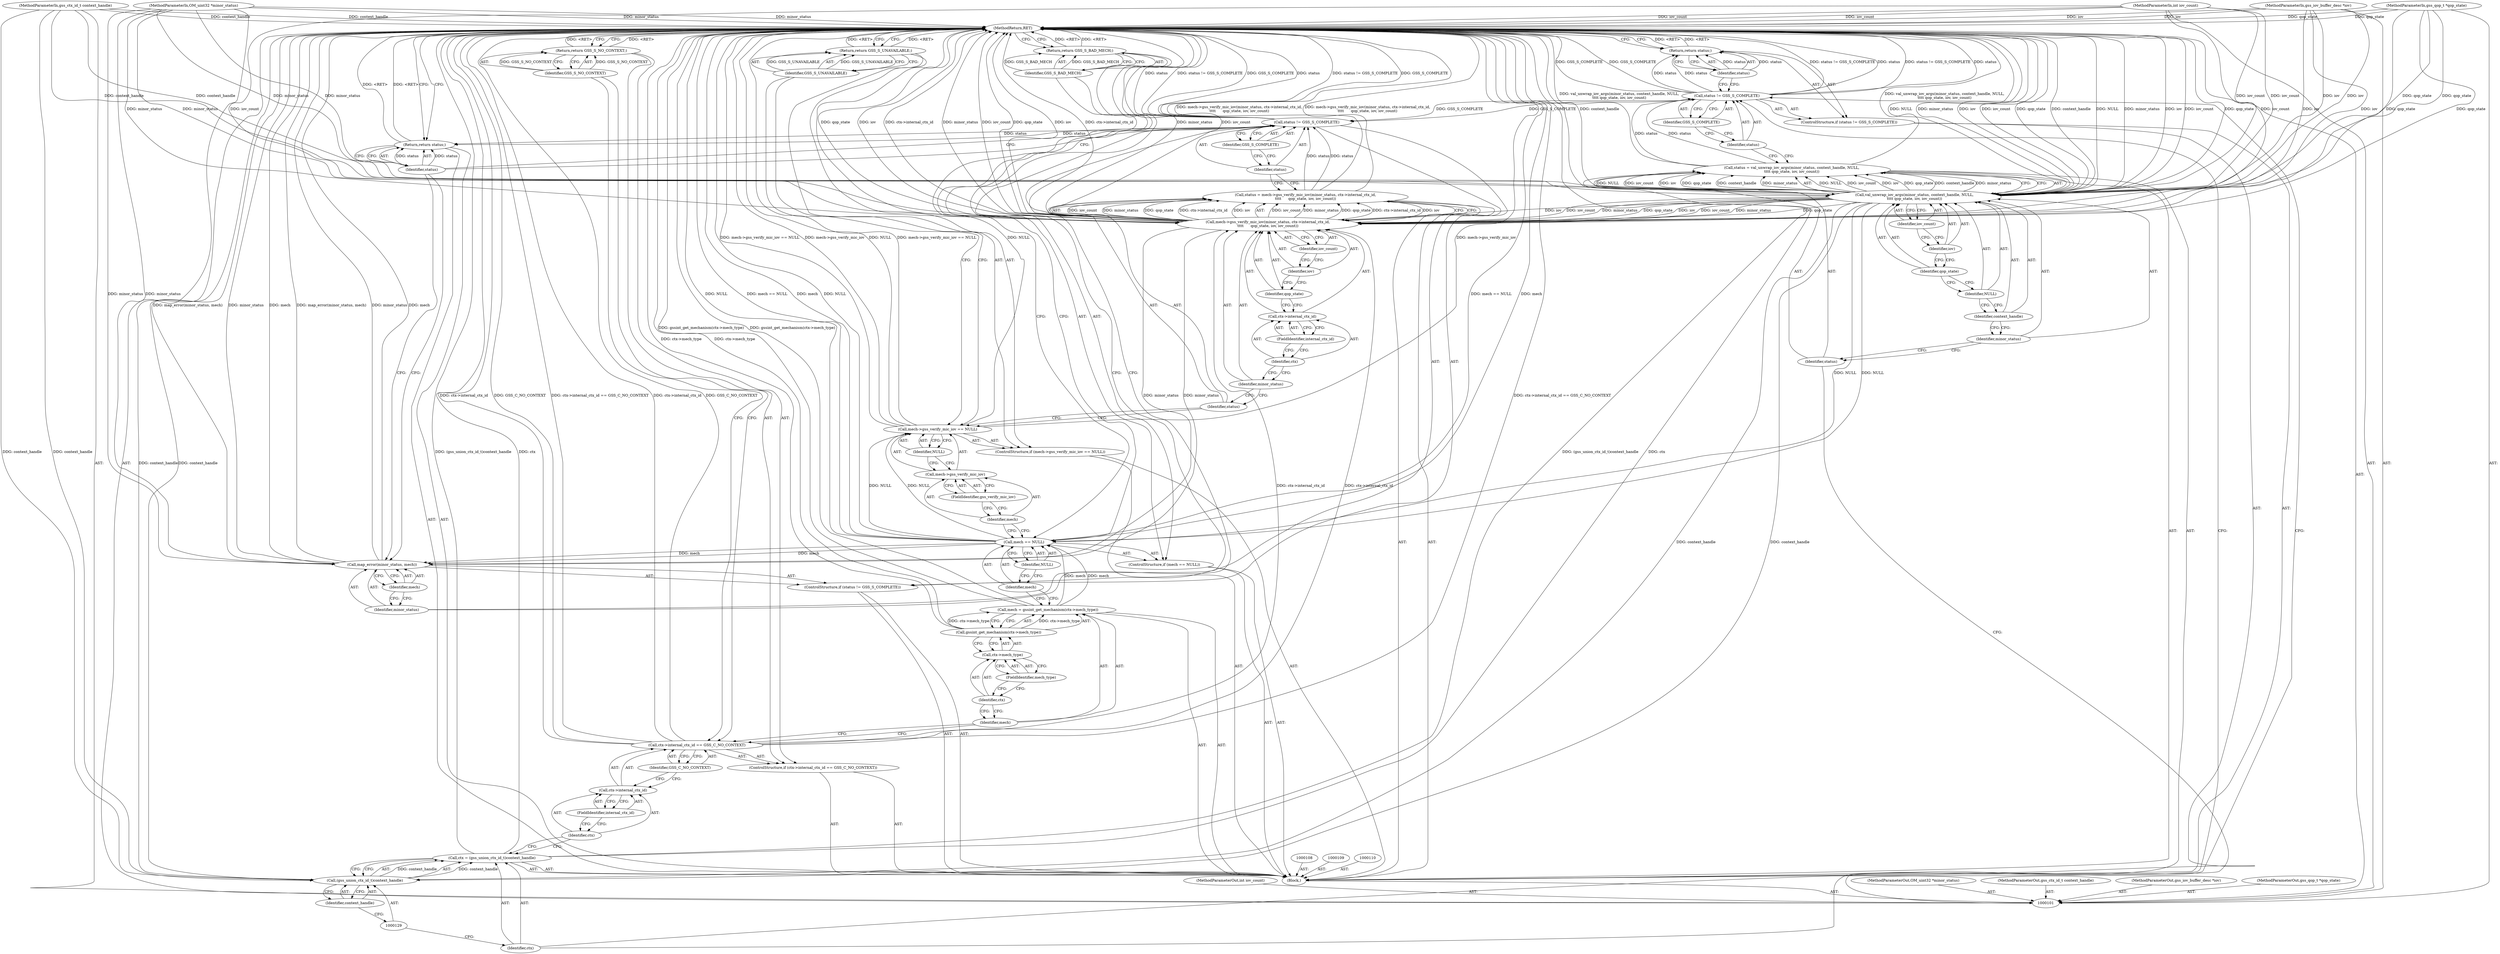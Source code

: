 digraph "0_krb5_56f7b1bc95a2a3eeb420e069e7655fb181ade5cf_14" {
"1000178" [label="(MethodReturn,RET)"];
"1000102" [label="(MethodParameterIn,OM_uint32 *minor_status)"];
"1000241" [label="(MethodParameterOut,OM_uint32 *minor_status)"];
"1000103" [label="(MethodParameterIn,gss_ctx_id_t context_handle)"];
"1000242" [label="(MethodParameterOut,gss_ctx_id_t context_handle)"];
"1000118" [label="(Identifier,iov)"];
"1000119" [label="(Identifier,iov_count)"];
"1000117" [label="(Identifier,qop_state)"];
"1000123" [label="(Identifier,GSS_S_COMPLETE)"];
"1000120" [label="(ControlStructure,if (status != GSS_S_COMPLETE))"];
"1000121" [label="(Call,status != GSS_S_COMPLETE)"];
"1000122" [label="(Identifier,status)"];
"1000124" [label="(Return,return status;)"];
"1000125" [label="(Identifier,status)"];
"1000128" [label="(Call,(gss_union_ctx_id_t)context_handle)"];
"1000130" [label="(Identifier,context_handle)"];
"1000126" [label="(Call,ctx = (gss_union_ctx_id_t)context_handle)"];
"1000127" [label="(Identifier,ctx)"];
"1000135" [label="(FieldIdentifier,internal_ctx_id)"];
"1000136" [label="(Identifier,GSS_C_NO_CONTEXT)"];
"1000131" [label="(ControlStructure,if (ctx->internal_ctx_id == GSS_C_NO_CONTEXT))"];
"1000132" [label="(Call,ctx->internal_ctx_id == GSS_C_NO_CONTEXT)"];
"1000133" [label="(Call,ctx->internal_ctx_id)"];
"1000134" [label="(Identifier,ctx)"];
"1000137" [label="(Return,return GSS_S_NO_CONTEXT;)"];
"1000138" [label="(Identifier,GSS_S_NO_CONTEXT)"];
"1000141" [label="(Call,gssint_get_mechanism(ctx->mech_type))"];
"1000142" [label="(Call,ctx->mech_type)"];
"1000143" [label="(Identifier,ctx)"];
"1000144" [label="(FieldIdentifier,mech_type)"];
"1000139" [label="(Call,mech = gssint_get_mechanism(ctx->mech_type))"];
"1000140" [label="(Identifier,mech)"];
"1000148" [label="(Identifier,NULL)"];
"1000145" [label="(ControlStructure,if (mech == NULL))"];
"1000146" [label="(Call,mech == NULL)"];
"1000147" [label="(Identifier,mech)"];
"1000105" [label="(MethodParameterIn,gss_iov_buffer_desc *iov)"];
"1000244" [label="(MethodParameterOut,gss_iov_buffer_desc *iov)"];
"1000104" [label="(MethodParameterIn,gss_qop_t *qop_state)"];
"1000243" [label="(MethodParameterOut,gss_qop_t *qop_state)"];
"1000149" [label="(Return,return GSS_S_BAD_MECH;)"];
"1000150" [label="(Identifier,GSS_S_BAD_MECH)"];
"1000155" [label="(FieldIdentifier,gss_verify_mic_iov)"];
"1000156" [label="(Identifier,NULL)"];
"1000151" [label="(ControlStructure,if (mech->gss_verify_mic_iov == NULL))"];
"1000152" [label="(Call,mech->gss_verify_mic_iov == NULL)"];
"1000153" [label="(Call,mech->gss_verify_mic_iov)"];
"1000154" [label="(Identifier,mech)"];
"1000157" [label="(Return,return GSS_S_UNAVAILABLE;)"];
"1000158" [label="(Identifier,GSS_S_UNAVAILABLE)"];
"1000161" [label="(Call,mech->gss_verify_mic_iov(minor_status, ctx->internal_ctx_id,\n\t\t\t\t      qop_state, iov, iov_count))"];
"1000162" [label="(Identifier,minor_status)"];
"1000159" [label="(Call,status = mech->gss_verify_mic_iov(minor_status, ctx->internal_ctx_id,\n\t\t\t\t      qop_state, iov, iov_count))"];
"1000160" [label="(Identifier,status)"];
"1000163" [label="(Call,ctx->internal_ctx_id)"];
"1000164" [label="(Identifier,ctx)"];
"1000165" [label="(FieldIdentifier,internal_ctx_id)"];
"1000166" [label="(Identifier,qop_state)"];
"1000167" [label="(Identifier,iov)"];
"1000168" [label="(Identifier,iov_count)"];
"1000172" [label="(Identifier,GSS_S_COMPLETE)"];
"1000169" [label="(ControlStructure,if (status != GSS_S_COMPLETE))"];
"1000170" [label="(Call,status != GSS_S_COMPLETE)"];
"1000171" [label="(Identifier,status)"];
"1000173" [label="(Call,map_error(minor_status, mech))"];
"1000174" [label="(Identifier,minor_status)"];
"1000175" [label="(Identifier,mech)"];
"1000177" [label="(Identifier,status)"];
"1000176" [label="(Return,return status;)"];
"1000106" [label="(MethodParameterIn,int iov_count)"];
"1000245" [label="(MethodParameterOut,int iov_count)"];
"1000107" [label="(Block,)"];
"1000113" [label="(Call,val_unwrap_iov_args(minor_status, context_handle, NULL,\n\t\t\t\t qop_state, iov, iov_count))"];
"1000114" [label="(Identifier,minor_status)"];
"1000111" [label="(Call,status = val_unwrap_iov_args(minor_status, context_handle, NULL,\n\t\t\t\t qop_state, iov, iov_count))"];
"1000112" [label="(Identifier,status)"];
"1000115" [label="(Identifier,context_handle)"];
"1000116" [label="(Identifier,NULL)"];
"1000178" -> "1000101"  [label="AST: "];
"1000178" -> "1000124"  [label="CFG: "];
"1000178" -> "1000137"  [label="CFG: "];
"1000178" -> "1000149"  [label="CFG: "];
"1000178" -> "1000157"  [label="CFG: "];
"1000178" -> "1000176"  [label="CFG: "];
"1000149" -> "1000178"  [label="DDG: <RET>"];
"1000104" -> "1000178"  [label="DDG: qop_state"];
"1000105" -> "1000178"  [label="DDG: iov"];
"1000113" -> "1000178"  [label="DDG: minor_status"];
"1000113" -> "1000178"  [label="DDG: iov"];
"1000113" -> "1000178"  [label="DDG: iov_count"];
"1000113" -> "1000178"  [label="DDG: qop_state"];
"1000113" -> "1000178"  [label="DDG: context_handle"];
"1000113" -> "1000178"  [label="DDG: NULL"];
"1000146" -> "1000178"  [label="DDG: NULL"];
"1000146" -> "1000178"  [label="DDG: mech == NULL"];
"1000146" -> "1000178"  [label="DDG: mech"];
"1000170" -> "1000178"  [label="DDG: status != GSS_S_COMPLETE"];
"1000170" -> "1000178"  [label="DDG: GSS_S_COMPLETE"];
"1000170" -> "1000178"  [label="DDG: status"];
"1000161" -> "1000178"  [label="DDG: iov_count"];
"1000161" -> "1000178"  [label="DDG: qop_state"];
"1000161" -> "1000178"  [label="DDG: iov"];
"1000161" -> "1000178"  [label="DDG: ctx->internal_ctx_id"];
"1000161" -> "1000178"  [label="DDG: minor_status"];
"1000128" -> "1000178"  [label="DDG: context_handle"];
"1000141" -> "1000178"  [label="DDG: ctx->mech_type"];
"1000121" -> "1000178"  [label="DDG: GSS_S_COMPLETE"];
"1000121" -> "1000178"  [label="DDG: status != GSS_S_COMPLETE"];
"1000121" -> "1000178"  [label="DDG: status"];
"1000132" -> "1000178"  [label="DDG: ctx->internal_ctx_id == GSS_C_NO_CONTEXT"];
"1000132" -> "1000178"  [label="DDG: ctx->internal_ctx_id"];
"1000132" -> "1000178"  [label="DDG: GSS_C_NO_CONTEXT"];
"1000139" -> "1000178"  [label="DDG: gssint_get_mechanism(ctx->mech_type)"];
"1000152" -> "1000178"  [label="DDG: mech->gss_verify_mic_iov == NULL"];
"1000152" -> "1000178"  [label="DDG: mech->gss_verify_mic_iov"];
"1000152" -> "1000178"  [label="DDG: NULL"];
"1000103" -> "1000178"  [label="DDG: context_handle"];
"1000126" -> "1000178"  [label="DDG: ctx"];
"1000126" -> "1000178"  [label="DDG: (gss_union_ctx_id_t)context_handle"];
"1000102" -> "1000178"  [label="DDG: minor_status"];
"1000111" -> "1000178"  [label="DDG: val_unwrap_iov_args(minor_status, context_handle, NULL,\n\t\t\t\t qop_state, iov, iov_count)"];
"1000173" -> "1000178"  [label="DDG: map_error(minor_status, mech)"];
"1000173" -> "1000178"  [label="DDG: minor_status"];
"1000173" -> "1000178"  [label="DDG: mech"];
"1000159" -> "1000178"  [label="DDG: mech->gss_verify_mic_iov(minor_status, ctx->internal_ctx_id,\n\t\t\t\t      qop_state, iov, iov_count)"];
"1000106" -> "1000178"  [label="DDG: iov_count"];
"1000124" -> "1000178"  [label="DDG: <RET>"];
"1000137" -> "1000178"  [label="DDG: <RET>"];
"1000176" -> "1000178"  [label="DDG: <RET>"];
"1000157" -> "1000178"  [label="DDG: <RET>"];
"1000102" -> "1000101"  [label="AST: "];
"1000102" -> "1000178"  [label="DDG: minor_status"];
"1000102" -> "1000113"  [label="DDG: minor_status"];
"1000102" -> "1000161"  [label="DDG: minor_status"];
"1000102" -> "1000173"  [label="DDG: minor_status"];
"1000241" -> "1000101"  [label="AST: "];
"1000103" -> "1000101"  [label="AST: "];
"1000103" -> "1000178"  [label="DDG: context_handle"];
"1000103" -> "1000113"  [label="DDG: context_handle"];
"1000103" -> "1000128"  [label="DDG: context_handle"];
"1000242" -> "1000101"  [label="AST: "];
"1000118" -> "1000113"  [label="AST: "];
"1000118" -> "1000117"  [label="CFG: "];
"1000119" -> "1000118"  [label="CFG: "];
"1000119" -> "1000113"  [label="AST: "];
"1000119" -> "1000118"  [label="CFG: "];
"1000113" -> "1000119"  [label="CFG: "];
"1000117" -> "1000113"  [label="AST: "];
"1000117" -> "1000116"  [label="CFG: "];
"1000118" -> "1000117"  [label="CFG: "];
"1000123" -> "1000121"  [label="AST: "];
"1000123" -> "1000122"  [label="CFG: "];
"1000121" -> "1000123"  [label="CFG: "];
"1000120" -> "1000107"  [label="AST: "];
"1000121" -> "1000120"  [label="AST: "];
"1000124" -> "1000120"  [label="AST: "];
"1000121" -> "1000120"  [label="AST: "];
"1000121" -> "1000123"  [label="CFG: "];
"1000122" -> "1000121"  [label="AST: "];
"1000123" -> "1000121"  [label="AST: "];
"1000125" -> "1000121"  [label="CFG: "];
"1000127" -> "1000121"  [label="CFG: "];
"1000121" -> "1000178"  [label="DDG: GSS_S_COMPLETE"];
"1000121" -> "1000178"  [label="DDG: status != GSS_S_COMPLETE"];
"1000121" -> "1000178"  [label="DDG: status"];
"1000111" -> "1000121"  [label="DDG: status"];
"1000121" -> "1000124"  [label="DDG: status"];
"1000121" -> "1000170"  [label="DDG: GSS_S_COMPLETE"];
"1000122" -> "1000121"  [label="AST: "];
"1000122" -> "1000111"  [label="CFG: "];
"1000123" -> "1000122"  [label="CFG: "];
"1000124" -> "1000120"  [label="AST: "];
"1000124" -> "1000125"  [label="CFG: "];
"1000125" -> "1000124"  [label="AST: "];
"1000178" -> "1000124"  [label="CFG: "];
"1000124" -> "1000178"  [label="DDG: <RET>"];
"1000125" -> "1000124"  [label="DDG: status"];
"1000121" -> "1000124"  [label="DDG: status"];
"1000125" -> "1000124"  [label="AST: "];
"1000125" -> "1000121"  [label="CFG: "];
"1000124" -> "1000125"  [label="CFG: "];
"1000125" -> "1000124"  [label="DDG: status"];
"1000128" -> "1000126"  [label="AST: "];
"1000128" -> "1000130"  [label="CFG: "];
"1000129" -> "1000128"  [label="AST: "];
"1000130" -> "1000128"  [label="AST: "];
"1000126" -> "1000128"  [label="CFG: "];
"1000128" -> "1000178"  [label="DDG: context_handle"];
"1000128" -> "1000126"  [label="DDG: context_handle"];
"1000113" -> "1000128"  [label="DDG: context_handle"];
"1000103" -> "1000128"  [label="DDG: context_handle"];
"1000130" -> "1000128"  [label="AST: "];
"1000130" -> "1000129"  [label="CFG: "];
"1000128" -> "1000130"  [label="CFG: "];
"1000126" -> "1000107"  [label="AST: "];
"1000126" -> "1000128"  [label="CFG: "];
"1000127" -> "1000126"  [label="AST: "];
"1000128" -> "1000126"  [label="AST: "];
"1000134" -> "1000126"  [label="CFG: "];
"1000126" -> "1000178"  [label="DDG: ctx"];
"1000126" -> "1000178"  [label="DDG: (gss_union_ctx_id_t)context_handle"];
"1000128" -> "1000126"  [label="DDG: context_handle"];
"1000127" -> "1000126"  [label="AST: "];
"1000127" -> "1000121"  [label="CFG: "];
"1000129" -> "1000127"  [label="CFG: "];
"1000135" -> "1000133"  [label="AST: "];
"1000135" -> "1000134"  [label="CFG: "];
"1000133" -> "1000135"  [label="CFG: "];
"1000136" -> "1000132"  [label="AST: "];
"1000136" -> "1000133"  [label="CFG: "];
"1000132" -> "1000136"  [label="CFG: "];
"1000131" -> "1000107"  [label="AST: "];
"1000132" -> "1000131"  [label="AST: "];
"1000137" -> "1000131"  [label="AST: "];
"1000132" -> "1000131"  [label="AST: "];
"1000132" -> "1000136"  [label="CFG: "];
"1000133" -> "1000132"  [label="AST: "];
"1000136" -> "1000132"  [label="AST: "];
"1000138" -> "1000132"  [label="CFG: "];
"1000140" -> "1000132"  [label="CFG: "];
"1000132" -> "1000178"  [label="DDG: ctx->internal_ctx_id == GSS_C_NO_CONTEXT"];
"1000132" -> "1000178"  [label="DDG: ctx->internal_ctx_id"];
"1000132" -> "1000178"  [label="DDG: GSS_C_NO_CONTEXT"];
"1000132" -> "1000161"  [label="DDG: ctx->internal_ctx_id"];
"1000133" -> "1000132"  [label="AST: "];
"1000133" -> "1000135"  [label="CFG: "];
"1000134" -> "1000133"  [label="AST: "];
"1000135" -> "1000133"  [label="AST: "];
"1000136" -> "1000133"  [label="CFG: "];
"1000134" -> "1000133"  [label="AST: "];
"1000134" -> "1000126"  [label="CFG: "];
"1000135" -> "1000134"  [label="CFG: "];
"1000137" -> "1000131"  [label="AST: "];
"1000137" -> "1000138"  [label="CFG: "];
"1000138" -> "1000137"  [label="AST: "];
"1000178" -> "1000137"  [label="CFG: "];
"1000137" -> "1000178"  [label="DDG: <RET>"];
"1000138" -> "1000137"  [label="DDG: GSS_S_NO_CONTEXT"];
"1000138" -> "1000137"  [label="AST: "];
"1000138" -> "1000132"  [label="CFG: "];
"1000137" -> "1000138"  [label="CFG: "];
"1000138" -> "1000137"  [label="DDG: GSS_S_NO_CONTEXT"];
"1000141" -> "1000139"  [label="AST: "];
"1000141" -> "1000142"  [label="CFG: "];
"1000142" -> "1000141"  [label="AST: "];
"1000139" -> "1000141"  [label="CFG: "];
"1000141" -> "1000178"  [label="DDG: ctx->mech_type"];
"1000141" -> "1000139"  [label="DDG: ctx->mech_type"];
"1000142" -> "1000141"  [label="AST: "];
"1000142" -> "1000144"  [label="CFG: "];
"1000143" -> "1000142"  [label="AST: "];
"1000144" -> "1000142"  [label="AST: "];
"1000141" -> "1000142"  [label="CFG: "];
"1000143" -> "1000142"  [label="AST: "];
"1000143" -> "1000140"  [label="CFG: "];
"1000144" -> "1000143"  [label="CFG: "];
"1000144" -> "1000142"  [label="AST: "];
"1000144" -> "1000143"  [label="CFG: "];
"1000142" -> "1000144"  [label="CFG: "];
"1000139" -> "1000107"  [label="AST: "];
"1000139" -> "1000141"  [label="CFG: "];
"1000140" -> "1000139"  [label="AST: "];
"1000141" -> "1000139"  [label="AST: "];
"1000147" -> "1000139"  [label="CFG: "];
"1000139" -> "1000178"  [label="DDG: gssint_get_mechanism(ctx->mech_type)"];
"1000141" -> "1000139"  [label="DDG: ctx->mech_type"];
"1000139" -> "1000146"  [label="DDG: mech"];
"1000140" -> "1000139"  [label="AST: "];
"1000140" -> "1000132"  [label="CFG: "];
"1000143" -> "1000140"  [label="CFG: "];
"1000148" -> "1000146"  [label="AST: "];
"1000148" -> "1000147"  [label="CFG: "];
"1000146" -> "1000148"  [label="CFG: "];
"1000145" -> "1000107"  [label="AST: "];
"1000146" -> "1000145"  [label="AST: "];
"1000149" -> "1000145"  [label="AST: "];
"1000146" -> "1000145"  [label="AST: "];
"1000146" -> "1000148"  [label="CFG: "];
"1000147" -> "1000146"  [label="AST: "];
"1000148" -> "1000146"  [label="AST: "];
"1000150" -> "1000146"  [label="CFG: "];
"1000154" -> "1000146"  [label="CFG: "];
"1000146" -> "1000178"  [label="DDG: NULL"];
"1000146" -> "1000178"  [label="DDG: mech == NULL"];
"1000146" -> "1000178"  [label="DDG: mech"];
"1000139" -> "1000146"  [label="DDG: mech"];
"1000113" -> "1000146"  [label="DDG: NULL"];
"1000146" -> "1000152"  [label="DDG: NULL"];
"1000146" -> "1000173"  [label="DDG: mech"];
"1000147" -> "1000146"  [label="AST: "];
"1000147" -> "1000139"  [label="CFG: "];
"1000148" -> "1000147"  [label="CFG: "];
"1000105" -> "1000101"  [label="AST: "];
"1000105" -> "1000178"  [label="DDG: iov"];
"1000105" -> "1000113"  [label="DDG: iov"];
"1000105" -> "1000161"  [label="DDG: iov"];
"1000244" -> "1000101"  [label="AST: "];
"1000104" -> "1000101"  [label="AST: "];
"1000104" -> "1000178"  [label="DDG: qop_state"];
"1000104" -> "1000113"  [label="DDG: qop_state"];
"1000104" -> "1000161"  [label="DDG: qop_state"];
"1000243" -> "1000101"  [label="AST: "];
"1000149" -> "1000145"  [label="AST: "];
"1000149" -> "1000150"  [label="CFG: "];
"1000150" -> "1000149"  [label="AST: "];
"1000178" -> "1000149"  [label="CFG: "];
"1000149" -> "1000178"  [label="DDG: <RET>"];
"1000150" -> "1000149"  [label="DDG: GSS_S_BAD_MECH"];
"1000150" -> "1000149"  [label="AST: "];
"1000150" -> "1000146"  [label="CFG: "];
"1000149" -> "1000150"  [label="CFG: "];
"1000150" -> "1000149"  [label="DDG: GSS_S_BAD_MECH"];
"1000155" -> "1000153"  [label="AST: "];
"1000155" -> "1000154"  [label="CFG: "];
"1000153" -> "1000155"  [label="CFG: "];
"1000156" -> "1000152"  [label="AST: "];
"1000156" -> "1000153"  [label="CFG: "];
"1000152" -> "1000156"  [label="CFG: "];
"1000151" -> "1000107"  [label="AST: "];
"1000152" -> "1000151"  [label="AST: "];
"1000157" -> "1000151"  [label="AST: "];
"1000152" -> "1000151"  [label="AST: "];
"1000152" -> "1000156"  [label="CFG: "];
"1000153" -> "1000152"  [label="AST: "];
"1000156" -> "1000152"  [label="AST: "];
"1000158" -> "1000152"  [label="CFG: "];
"1000160" -> "1000152"  [label="CFG: "];
"1000152" -> "1000178"  [label="DDG: mech->gss_verify_mic_iov == NULL"];
"1000152" -> "1000178"  [label="DDG: mech->gss_verify_mic_iov"];
"1000152" -> "1000178"  [label="DDG: NULL"];
"1000146" -> "1000152"  [label="DDG: NULL"];
"1000153" -> "1000152"  [label="AST: "];
"1000153" -> "1000155"  [label="CFG: "];
"1000154" -> "1000153"  [label="AST: "];
"1000155" -> "1000153"  [label="AST: "];
"1000156" -> "1000153"  [label="CFG: "];
"1000154" -> "1000153"  [label="AST: "];
"1000154" -> "1000146"  [label="CFG: "];
"1000155" -> "1000154"  [label="CFG: "];
"1000157" -> "1000151"  [label="AST: "];
"1000157" -> "1000158"  [label="CFG: "];
"1000158" -> "1000157"  [label="AST: "];
"1000178" -> "1000157"  [label="CFG: "];
"1000157" -> "1000178"  [label="DDG: <RET>"];
"1000158" -> "1000157"  [label="DDG: GSS_S_UNAVAILABLE"];
"1000158" -> "1000157"  [label="AST: "];
"1000158" -> "1000152"  [label="CFG: "];
"1000157" -> "1000158"  [label="CFG: "];
"1000158" -> "1000157"  [label="DDG: GSS_S_UNAVAILABLE"];
"1000161" -> "1000159"  [label="AST: "];
"1000161" -> "1000168"  [label="CFG: "];
"1000162" -> "1000161"  [label="AST: "];
"1000163" -> "1000161"  [label="AST: "];
"1000166" -> "1000161"  [label="AST: "];
"1000167" -> "1000161"  [label="AST: "];
"1000168" -> "1000161"  [label="AST: "];
"1000159" -> "1000161"  [label="CFG: "];
"1000161" -> "1000178"  [label="DDG: iov_count"];
"1000161" -> "1000178"  [label="DDG: qop_state"];
"1000161" -> "1000178"  [label="DDG: iov"];
"1000161" -> "1000178"  [label="DDG: ctx->internal_ctx_id"];
"1000161" -> "1000178"  [label="DDG: minor_status"];
"1000161" -> "1000159"  [label="DDG: iov_count"];
"1000161" -> "1000159"  [label="DDG: minor_status"];
"1000161" -> "1000159"  [label="DDG: qop_state"];
"1000161" -> "1000159"  [label="DDG: ctx->internal_ctx_id"];
"1000161" -> "1000159"  [label="DDG: iov"];
"1000113" -> "1000161"  [label="DDG: minor_status"];
"1000113" -> "1000161"  [label="DDG: qop_state"];
"1000113" -> "1000161"  [label="DDG: iov"];
"1000113" -> "1000161"  [label="DDG: iov_count"];
"1000102" -> "1000161"  [label="DDG: minor_status"];
"1000132" -> "1000161"  [label="DDG: ctx->internal_ctx_id"];
"1000104" -> "1000161"  [label="DDG: qop_state"];
"1000105" -> "1000161"  [label="DDG: iov"];
"1000106" -> "1000161"  [label="DDG: iov_count"];
"1000161" -> "1000173"  [label="DDG: minor_status"];
"1000162" -> "1000161"  [label="AST: "];
"1000162" -> "1000160"  [label="CFG: "];
"1000164" -> "1000162"  [label="CFG: "];
"1000159" -> "1000107"  [label="AST: "];
"1000159" -> "1000161"  [label="CFG: "];
"1000160" -> "1000159"  [label="AST: "];
"1000161" -> "1000159"  [label="AST: "];
"1000171" -> "1000159"  [label="CFG: "];
"1000159" -> "1000178"  [label="DDG: mech->gss_verify_mic_iov(minor_status, ctx->internal_ctx_id,\n\t\t\t\t      qop_state, iov, iov_count)"];
"1000161" -> "1000159"  [label="DDG: iov_count"];
"1000161" -> "1000159"  [label="DDG: minor_status"];
"1000161" -> "1000159"  [label="DDG: qop_state"];
"1000161" -> "1000159"  [label="DDG: ctx->internal_ctx_id"];
"1000161" -> "1000159"  [label="DDG: iov"];
"1000159" -> "1000170"  [label="DDG: status"];
"1000160" -> "1000159"  [label="AST: "];
"1000160" -> "1000152"  [label="CFG: "];
"1000162" -> "1000160"  [label="CFG: "];
"1000163" -> "1000161"  [label="AST: "];
"1000163" -> "1000165"  [label="CFG: "];
"1000164" -> "1000163"  [label="AST: "];
"1000165" -> "1000163"  [label="AST: "];
"1000166" -> "1000163"  [label="CFG: "];
"1000164" -> "1000163"  [label="AST: "];
"1000164" -> "1000162"  [label="CFG: "];
"1000165" -> "1000164"  [label="CFG: "];
"1000165" -> "1000163"  [label="AST: "];
"1000165" -> "1000164"  [label="CFG: "];
"1000163" -> "1000165"  [label="CFG: "];
"1000166" -> "1000161"  [label="AST: "];
"1000166" -> "1000163"  [label="CFG: "];
"1000167" -> "1000166"  [label="CFG: "];
"1000167" -> "1000161"  [label="AST: "];
"1000167" -> "1000166"  [label="CFG: "];
"1000168" -> "1000167"  [label="CFG: "];
"1000168" -> "1000161"  [label="AST: "];
"1000168" -> "1000167"  [label="CFG: "];
"1000161" -> "1000168"  [label="CFG: "];
"1000172" -> "1000170"  [label="AST: "];
"1000172" -> "1000171"  [label="CFG: "];
"1000170" -> "1000172"  [label="CFG: "];
"1000169" -> "1000107"  [label="AST: "];
"1000170" -> "1000169"  [label="AST: "];
"1000173" -> "1000169"  [label="AST: "];
"1000170" -> "1000169"  [label="AST: "];
"1000170" -> "1000172"  [label="CFG: "];
"1000171" -> "1000170"  [label="AST: "];
"1000172" -> "1000170"  [label="AST: "];
"1000174" -> "1000170"  [label="CFG: "];
"1000177" -> "1000170"  [label="CFG: "];
"1000170" -> "1000178"  [label="DDG: status != GSS_S_COMPLETE"];
"1000170" -> "1000178"  [label="DDG: GSS_S_COMPLETE"];
"1000170" -> "1000178"  [label="DDG: status"];
"1000159" -> "1000170"  [label="DDG: status"];
"1000121" -> "1000170"  [label="DDG: GSS_S_COMPLETE"];
"1000170" -> "1000176"  [label="DDG: status"];
"1000171" -> "1000170"  [label="AST: "];
"1000171" -> "1000159"  [label="CFG: "];
"1000172" -> "1000171"  [label="CFG: "];
"1000173" -> "1000169"  [label="AST: "];
"1000173" -> "1000175"  [label="CFG: "];
"1000174" -> "1000173"  [label="AST: "];
"1000175" -> "1000173"  [label="AST: "];
"1000177" -> "1000173"  [label="CFG: "];
"1000173" -> "1000178"  [label="DDG: map_error(minor_status, mech)"];
"1000173" -> "1000178"  [label="DDG: minor_status"];
"1000173" -> "1000178"  [label="DDG: mech"];
"1000161" -> "1000173"  [label="DDG: minor_status"];
"1000102" -> "1000173"  [label="DDG: minor_status"];
"1000146" -> "1000173"  [label="DDG: mech"];
"1000174" -> "1000173"  [label="AST: "];
"1000174" -> "1000170"  [label="CFG: "];
"1000175" -> "1000174"  [label="CFG: "];
"1000175" -> "1000173"  [label="AST: "];
"1000175" -> "1000174"  [label="CFG: "];
"1000173" -> "1000175"  [label="CFG: "];
"1000177" -> "1000176"  [label="AST: "];
"1000177" -> "1000173"  [label="CFG: "];
"1000177" -> "1000170"  [label="CFG: "];
"1000176" -> "1000177"  [label="CFG: "];
"1000177" -> "1000176"  [label="DDG: status"];
"1000176" -> "1000107"  [label="AST: "];
"1000176" -> "1000177"  [label="CFG: "];
"1000177" -> "1000176"  [label="AST: "];
"1000178" -> "1000176"  [label="CFG: "];
"1000176" -> "1000178"  [label="DDG: <RET>"];
"1000177" -> "1000176"  [label="DDG: status"];
"1000170" -> "1000176"  [label="DDG: status"];
"1000106" -> "1000101"  [label="AST: "];
"1000106" -> "1000178"  [label="DDG: iov_count"];
"1000106" -> "1000113"  [label="DDG: iov_count"];
"1000106" -> "1000161"  [label="DDG: iov_count"];
"1000245" -> "1000101"  [label="AST: "];
"1000107" -> "1000101"  [label="AST: "];
"1000108" -> "1000107"  [label="AST: "];
"1000109" -> "1000107"  [label="AST: "];
"1000110" -> "1000107"  [label="AST: "];
"1000111" -> "1000107"  [label="AST: "];
"1000120" -> "1000107"  [label="AST: "];
"1000126" -> "1000107"  [label="AST: "];
"1000131" -> "1000107"  [label="AST: "];
"1000139" -> "1000107"  [label="AST: "];
"1000145" -> "1000107"  [label="AST: "];
"1000151" -> "1000107"  [label="AST: "];
"1000159" -> "1000107"  [label="AST: "];
"1000169" -> "1000107"  [label="AST: "];
"1000176" -> "1000107"  [label="AST: "];
"1000113" -> "1000111"  [label="AST: "];
"1000113" -> "1000119"  [label="CFG: "];
"1000114" -> "1000113"  [label="AST: "];
"1000115" -> "1000113"  [label="AST: "];
"1000116" -> "1000113"  [label="AST: "];
"1000117" -> "1000113"  [label="AST: "];
"1000118" -> "1000113"  [label="AST: "];
"1000119" -> "1000113"  [label="AST: "];
"1000111" -> "1000113"  [label="CFG: "];
"1000113" -> "1000178"  [label="DDG: minor_status"];
"1000113" -> "1000178"  [label="DDG: iov"];
"1000113" -> "1000178"  [label="DDG: iov_count"];
"1000113" -> "1000178"  [label="DDG: qop_state"];
"1000113" -> "1000178"  [label="DDG: context_handle"];
"1000113" -> "1000178"  [label="DDG: NULL"];
"1000113" -> "1000111"  [label="DDG: NULL"];
"1000113" -> "1000111"  [label="DDG: iov_count"];
"1000113" -> "1000111"  [label="DDG: iov"];
"1000113" -> "1000111"  [label="DDG: qop_state"];
"1000113" -> "1000111"  [label="DDG: context_handle"];
"1000113" -> "1000111"  [label="DDG: minor_status"];
"1000102" -> "1000113"  [label="DDG: minor_status"];
"1000103" -> "1000113"  [label="DDG: context_handle"];
"1000104" -> "1000113"  [label="DDG: qop_state"];
"1000105" -> "1000113"  [label="DDG: iov"];
"1000106" -> "1000113"  [label="DDG: iov_count"];
"1000113" -> "1000128"  [label="DDG: context_handle"];
"1000113" -> "1000146"  [label="DDG: NULL"];
"1000113" -> "1000161"  [label="DDG: minor_status"];
"1000113" -> "1000161"  [label="DDG: qop_state"];
"1000113" -> "1000161"  [label="DDG: iov"];
"1000113" -> "1000161"  [label="DDG: iov_count"];
"1000114" -> "1000113"  [label="AST: "];
"1000114" -> "1000112"  [label="CFG: "];
"1000115" -> "1000114"  [label="CFG: "];
"1000111" -> "1000107"  [label="AST: "];
"1000111" -> "1000113"  [label="CFG: "];
"1000112" -> "1000111"  [label="AST: "];
"1000113" -> "1000111"  [label="AST: "];
"1000122" -> "1000111"  [label="CFG: "];
"1000111" -> "1000178"  [label="DDG: val_unwrap_iov_args(minor_status, context_handle, NULL,\n\t\t\t\t qop_state, iov, iov_count)"];
"1000113" -> "1000111"  [label="DDG: NULL"];
"1000113" -> "1000111"  [label="DDG: iov_count"];
"1000113" -> "1000111"  [label="DDG: iov"];
"1000113" -> "1000111"  [label="DDG: qop_state"];
"1000113" -> "1000111"  [label="DDG: context_handle"];
"1000113" -> "1000111"  [label="DDG: minor_status"];
"1000111" -> "1000121"  [label="DDG: status"];
"1000112" -> "1000111"  [label="AST: "];
"1000112" -> "1000101"  [label="CFG: "];
"1000114" -> "1000112"  [label="CFG: "];
"1000115" -> "1000113"  [label="AST: "];
"1000115" -> "1000114"  [label="CFG: "];
"1000116" -> "1000115"  [label="CFG: "];
"1000116" -> "1000113"  [label="AST: "];
"1000116" -> "1000115"  [label="CFG: "];
"1000117" -> "1000116"  [label="CFG: "];
}

